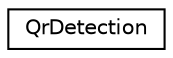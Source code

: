 digraph "Graphical Class Hierarchy"
{
  edge [fontname="Helvetica",fontsize="10",labelfontname="Helvetica",labelfontsize="10"];
  node [fontname="Helvetica",fontsize="10",shape=record];
  rankdir="LR";
  Node1 [label="QrDetection",height=0.2,width=0.4,color="black", fillcolor="white", style="filled",URL="$classQrDetection.html",tooltip="Uptakes the task of setting up the ROS service callbacks towards qr detection. "];
}
